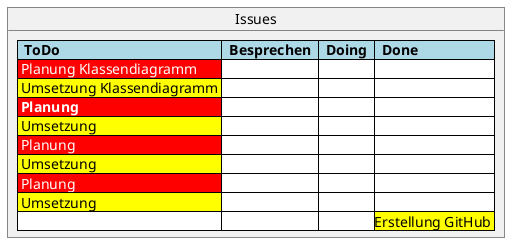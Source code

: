 @startuml Issuetabelle
left to right direction
skinparam packagestyle table

object Issues {
    <#lightblue,#black>|=  ToDo  |=  Besprechen  |=  Doing  |=  Done  |
    <#white>| <#red><color:White> Planung Klassendiagramm |  |  |  |
    <#white>| <#yellow> Umsetzung Klassendiagramm |  |  |  |
    <#white>| <#red><color:White><b> Planung |  |  |  |
    <#white>| <#yellow> Umsetzung |  |  |  
    <#white>| <#red><color:White> Planung |  |  |  
    <#white>| <#yellow> Umsetzung |  |  |  
    <#white>| <#red><color:White> Planung |  |  |  
    <#white>| <#yellow> Umsetzung |  |  | 
    <#white>|  |  |  | <#yellow>Erstellung GitHub |
}
@enduml